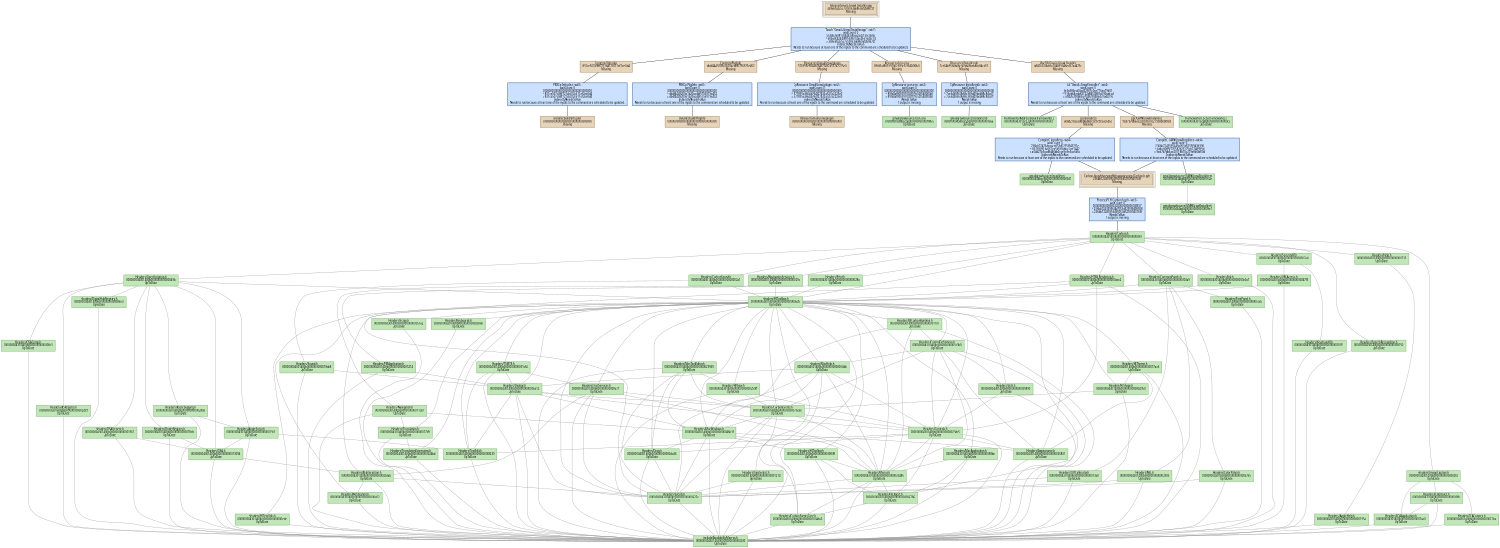 digraph Installer {
   size = "10.000000,8.500000";
   concentrate = false;

   node [ shape = box, style = filled, color = "0.3 0.5 0.6", fillcolor = "0.3 0.2 0.9", fontname = "Monaco", fontsize = "9" ];
   n00001 [ label = "Release/Gmail+Growl Installer.app\n358e6fa2c5c7c59053de860af2b8672f\nMissing", color = "0.1 0.5 0.5", fillcolor = "0.1 0.2 0.9", peripheries = 3 ];
   n00002 [ label = "Contents/Info.plist\n831ce507a98f721cb412c611ef2ee0d4\nMissing", color = "0.1 0.5 0.5", fillcolor = "0.1 0.2 0.9" ];
   n00003 [ label = "Installer.build/Info.plist\n00000000000000000000000000000000\nMissing", color = "0.1 0.5 0.5", fillcolor = "0.1 0.2 0.9" ];
   n00004 [ label = "Contents/PkgInfo\ndbdf4449209a1b20acdbf5756979e452\nMissing", color = "0.1 0.5 0.5", fillcolor = "0.1 0.2 0.9" ];
   n00005 [ label = "Installer.build/PkgInfo\n00000000000000000000000000000000\nMissing", color = "0.1 0.5 0.5", fillcolor = "0.1 0.2 0.9" ];
   n00006 [ label = "Resources/GmailGrowl.plugin\n571895e3664b764f27432a527a2225e0\nMissing", color = "0.1 0.5 0.5", fillcolor = "0.1 0.2 0.9" ];
   n00007 [ label = "Release/GmailGrowl.plugin\n00000000000000000000000000000000\nMissing", color = "0.1 0.5 0.5", fillcolor = "0.1 0.2 0.9" ];
   n00008 [ label = "Resources/icon.icns\n89fd3af805997002f1f9c52f5400f0b0\nMissing", color = "0.1 0.5 0.5", fillcolor = "0.1 0.2 0.9" ];
   n00009 [ label = "gmailgrowlsource/icon.icns\n00000000434bce5b0000000000009865\nUpToDate" ];
   n00010 [ label = "Resources/Installer.nib\n7ce64b9560b68c369d49beb88c84cd11\nMissing", color = "0.1 0.5 0.5", fillcolor = "0.1 0.2 0.9" ];
   n00011 [ label = "gmailgrowlsource/Installer.nib\n00000000434bce5b00000000000000aa\nUpToDate" ];
   n00012 [ label = "ppc/installer.o\na04d27b5cad8d46bb0cce9e9e5ac6b5c\nMissing", color = "0.1 0.5 0.5", fillcolor = "0.1 0.2 0.9" ];
   n00013 [ label = "Headers/Carbon.h\n000000004301400b0000000000000589\nUpToDate" ];
   n00014 [ label = "Carbon-biapzhhaevotqfbfcvwpapcynxgs/Carbon.h.gch\n236bb72435956495053d5255f943765f\nMissing", color = "0.1 0.5 0.5", fillcolor = "0.1 0.2 0.9", peripheries = 3 ];
   n00015 [ label = "gmailgrowlsource/installer.m\n00000000434bce5b0000000000000941\nUpToDate" ];
   n00016 [ label = "ppc/GMNGrowlInstaller.o\n9ed7b7db6ae20118b70c279e8b0bf00d\nMissing", color = "0.1 0.5 0.5", fillcolor = "0.1 0.2 0.9" ];
   n00017 [ label = "gmailgrowlsource/GMNGrowlInstaller.m\n00000000434bd04f000000000000162e\nUpToDate" ];
   n00018 [ label = "MacOS/Gmail+Growl Installer\naff426200bb9a704839048ed37ad479c\nMissing", color = "0.1 0.5 0.5", fillcolor = "0.1 0.2 0.9" ];
   n00019 [ label = "Frameworks/Cocoa.framework[C]\n0000000043013e4800000000000000cc\nUpToDate" ];
   n00020 [ label = "Frameworks/AddressBook.framework[C]\n0000000043013e1200000000000000cc\nUpToDate" ];
   n00021 [ label = "Headers/HIToolbox.h\n000000004301400b0000000000000a35\nUpToDate" ];
   n00022 [ label = "Headers/CarbonSound.h\n000000004301400b00000000000002a1\nUpToDate" ];
   n00023 [ label = "Headers/OpenScripting.h\n000000004301400b000000000000049b\nUpToDate" ];
   n00024 [ label = "Headers/Print.h\n000000004301400b000000000000028a\nUpToDate" ];
   n00025 [ label = "Headers/NavigationServices.h\n000000004301400b000000000000029c\nUpToDate" ];
   n00026 [ label = "Headers/CommonPanels.h\n000000004301400b00000000000003a9\nUpToDate" ];
   n00027 [ label = "Headers/HTMLRendering.h\n000000004301400b000000000000aec2\nUpToDate" ];
   n00028 [ label = "Headers/SpeechRecognition.h\n000000004301400b0000000000008150\nUpToDate" ];
   n00029 [ label = "Headers/SecurityHI.h\n000000004301400b00000000000002a4\nUpToDate" ];
   n00030 [ label = "Headers/Ink.h\n000000004301400b000000000000c0a7\nUpToDate" ];
   n00031 [ label = "Headers/Help.h\n000000004301400b0000000000000233\nUpToDate" ];
   n00032 [ label = "Headers/ImageCapture.h\n000000004301400b00000000000002f4\nUpToDate" ];
   n00033 [ label = "Headers/HIObject.h\n000000004301400b0000000000006786\nUpToDate" ];
   n00034 [ label = "Headers/HIToolbar.h\n000000004301400b000000000000f6f9\nUpToDate" ];
   n00035 [ label = "Headers/HIView.h\n000000004301400b00000000000259ff\nUpToDate" ];
   n00036 [ label = "Headers/HITextUtils.h\n000000004301400b0000000000000ede\nUpToDate" ];
   n00037 [ label = "Headers/HIShape.h\n000000004301400b0000000000004950\nUpToDate" ];
   n00038 [ label = "Headers/Events.h\n000000004301400b000000000000625e\nUpToDate" ];
   n00039 [ label = "Headers/Notification.h\n000000004301400b0000000000000e02\nUpToDate" ];
   n00040 [ label = "Headers/Drag.h\n000000004301400b000000000000da36\nUpToDate" ];
   n00041 [ label = "Headers/Controls.h\n000000004301400b0000000000023dc5\nUpToDate" ];
   n00042 [ label = "Headers/Appearance.h\n000000004301400b0000000000025831\nUpToDate" ];
   n00043 [ label = "Headers/HITheme.h\n000000004301400b0000000000017ac6\nUpToDate" ];
   n00044 [ label = "Headers/MacWindows.h\n000000004301400b0000000000046b3f\nUpToDate" ];
   n00045 [ label = "Headers/TextEdit.h\n000000004301400b000000000000f239\nUpToDate" ];
   n00046 [ label = "Headers/Menus.h\n000000004301400b0000000000033485\nUpToDate" ];
   n00047 [ label = "Headers/Dialogs.h\n000000004301400b000000000000ee12\nUpToDate" ];
   n00048 [ label = "Headers/Lists.h\n000000004301400b0000000000009890\nUpToDate" ];
   n00049 [ label = "Headers/CarbonEventsCore.h\n000000004301400b0000000000014da0\nUpToDate" ];
   n00050 [ label = "Headers/CarbonEvents.h\n000000004301400b0000000000076c6e\nUpToDate" ];
   n00051 [ label = "Headers/TextServices.h\n000000004301400b000000000000e711\nUpToDate" ];
   n00052 [ label = "Headers/Scrap.h\n000000004301400b00000000000051a2\nUpToDate" ];
   n00053 [ label = "Headers/MacTextEditor.h\n000000004301400b0000000000029969\nUpToDate" ];
   n00054 [ label = "Headers/MacHelp.h\n000000004301400b00000000000063db\nUpToDate" ];
   n00055 [ label = "Headers/ControlDefinitions.h\n000000004301400b000000000003c3b0\nUpToDate" ];
   n00056 [ label = "Headers/TSMTE.h\n000000004301400b0000000000001cf4\nUpToDate" ];
   n00057 [ label = "Headers/TranslationExtensions.h\n000000004301400b00000000000024bd\nUpToDate" ];
   n00058 [ label = "Headers/Translation.h\n000000004301400b00000000000027d9\nUpToDate" ];
   n00059 [ label = "Headers/AEInteraction.h\n000000004301400b0000000000002dab\nUpToDate" ];
   n00060 [ label = "Headers/TypeSelect.h\n000000004301400b0000000000001214\nUpToDate" ];
   n00061 [ label = "Headers/MacApplication.h\n000000004301400b00000000000058be\nUpToDate" ];
   n00062 [ label = "Headers/Keyboards.h\n000000004301400b0000000000003860\nUpToDate" ];
   n00063 [ label = "Headers/IBCarbonRuntime.h\n000000004301400b0000000000001107\nUpToDate" ];
   n00064 [ label = "include/AvailabilityMacros.h\n00000000430140290000000000003200\nUpToDate" ];
   n00065 [ label = "Headers/Sound.h\n000000004301400b0000000000018dc8\nUpToDate" ];
   n00066 [ label = "Headers/OSA.h\n000000004301400b0000000000013094\nUpToDate" ];
   n00067 [ label = "Headers/OSAComp.h\n000000004301400b00000000000008c3\nUpToDate" ];
   n00068 [ label = "Headers/OSAGeneric.h\n000000004301400b0000000000001361\nUpToDate" ];
   n00069 [ label = "Headers/AppleScript.h\n000000004301400b00000000000019c1\nUpToDate" ];
   n00070 [ label = "Headers/ASDebugging.h\n000000004301400b000000000000240a\nUpToDate" ];
   n00071 [ label = "Headers/ASRegistry.h\n000000004301400b0000000000002de9\nUpToDate" ];
   n00072 [ label = "Headers/FinderRegistry.h\n000000004301400b00000000000078eb\nUpToDate" ];
   n00073 [ label = "Headers/DigitalHubRegistry.h\n000000004301400b00000000000006e3\nUpToDate" ];
   n00074 [ label = "Headers/PMApplication.h\n000000004301400b0000000000005214\nUpToDate" ];
   n00075 [ label = "Headers/Navigation.h\n000000004301400b0000000000011c47\nUpToDate" ];
   n00076 [ label = "Headers/ColorPicker.h\n000000004301400b0000000000003765\nUpToDate" ];
   n00077 [ label = "Headers/CMCalibrator.h\n000000004301400b00000000000013e0\nUpToDate" ];
   n00078 [ label = "Headers/NSL.h\n000000004301400b0000000000002903\nUpToDate" ];
   n00079 [ label = "Headers/FontPanel.h\n000000004301400b0000000000005ce5\nUpToDate" ];
   n00080 [ label = "Headers/KeychainHI.h\n000000004301400b0000000000002091\nUpToDate" ];
   n00081 [ label = "Headers/URLAccess.h\n000000004301400b00000000000047f3\nUpToDate" ];
   n00082 [ label = "Headers/AppleHelp.h\n000000004301400b000000000000195a\nUpToDate" ];
   n00083 [ label = "Headers/ICAApplication.h\n000000004301400b0000000000007aa0\nUpToDate" ];
   n00084 [ label = "Headers/ICADevice.h\n000000004301400b0000000000000ffc\nUpToDate" ];
   n00085 [ label = "Headers/ICACamera.h\n000000004301400b00000000000012ba\nUpToDate" ];
   n00086 [ label = "gmailgrowlsource/GMNGrowlInstaller.h\n00000000434bd04000000000000009e1\nUpToDate" ];

   node [ shape = box, style = "filled,bold", color = "0.7 0.5 0.7", fillcolor = "0.7 0.2 1.0", fontname = "Monaco", fontsize = "9" ];
   c00001 [ label = "PBXCp Info.plist <wt:0>\nwaitCount: 0\n00000000000000000000000000000000\n^ 831ce507a98f721cb412c611ef2ee0d4\n= 831ce507a98f721cb412c611ef2ee0d4\nIndirectlyNeedsToRun\nNeeds to run because at least one of the inputs to the command are scheduled to be updated.", color = "0.6 0.5 0.7", fillcolor = "0.6 0.2 1.0" ];
   c00002 [ label = "PBXCp PkgInfo <wt:0>\nwaitCount: 0\n00000000000000000000000000000000\n^ dbdf4449209a1b20acdbf5756979e452\n= dbdf4449209a1b20acdbf5756979e452\nIndirectlyNeedsToRun\nNeeds to run because at least one of the inputs to the command are scheduled to be updated.", color = "0.6 0.5 0.7", fillcolor = "0.6 0.2 1.0" ];
   c00003 [ label = "CpResource GmailGrowl.plugin <wt:2>\nwaitCount: 0\n00000000000000000000000000000000\n^ 571895e3664b764f27432a527a2225e0\n= 571895e3664b764f27432a527a2225e0\nIndirectlyNeedsToRun\nNeeds to run because at least one of the inputs to the command are scheduled to be updated.", color = "0.6 0.5 0.7", fillcolor = "0.6 0.2 1.0" ];
   c00004 [ label = "CpResource icon.icns <wt:2>\nwaitCount: 0\n00000000000000000000000000000000\n^ 89fd3af805997002f1f9c52f5400f0b0\n= 89fd3af805997002f1f9c52f5400f0b0\nNeedsToRun\n1 output is missing", color = "0.6 0.5 0.7", fillcolor = "0.6 0.2 1.0" ];
   c00005 [ label = "CpResource Installer.nib <wt:2>\nwaitCount: 0\n00000000000000000000000000000000\n^ 7ce64b9560b68c369d49beb88c84cd11\n= 7ce64b9560b68c369d49beb88c84cd11\nNeedsToRun\n1 output is missing", color = "0.6 0.5 0.7", fillcolor = "0.6 0.2 1.0" ];
   c00006 [ label = "CompileC installer.o <wt:4>\nwaitCount: 0\n236bb72476deaace053d5255f9437f1e\n^ 83269091bc067ea5b5f1bbbc1cef1442\n= a04d27b5cad8d46bb0cce9e9e5ac6b5c\nIndirectlyNeedsToRun\nNeeds to run because at least one of the inputs to the command are scheduled to be updated.", color = "0.6 0.5 0.7", fillcolor = "0.6 0.2 1.0" ];
   c00007 [ label = "ProcessPCH Carbon.h.gch <wt:3>\nwaitCount: 0\n0000000000000022000000000003f357\n^ 236bb724359564b7053d5255f9408508\n= 236bb72435956495053d5255f943765f\nNeedsToRun\n1 output is missing", color = "0.6 0.5 0.7", fillcolor = "0.6 0.2 1.0" ];
   c00008 [ label = "CompileC GMNGrowlInstaller.o <wt:4>\nwaitCount: 0\n236bb7243595649a053d5255f9436990\n^ bdbc00ff5f776582b23175cb7248999d\n= 9ed7b7db6ae20118b70c279e8b0bf00d\nIndirectlyNeedsToRun\nNeeds to run because at least one of the inputs to the command are scheduled to be updated.", color = "0.6 0.5 0.7", fillcolor = "0.6 0.2 1.0" ];
   c00009 [ label = "Ld \"Gmail+Growl Installer\" <wt:4>\nwaitCount: 0\n3e9a906ea03ad52907c0ce776ea79b51\n^ 916eb64eab83722d8450869a590adccd\n= aff426200bb9a704839048ed37ad479c\nIndirectlyNeedsToRun\nNeeds to run because at least one of the inputs to the command are scheduled to be updated.", color = "0.6 0.5 0.7", fillcolor = "0.6 0.2 1.0" ];
   c00010 [ label = "Touch \"Gmail+Growl Installer.app\" <wt:7>\nwaitCount: 0\n553463e081c84443d0aa2a4c135c5b5b\n^ 60ba0c42440f81d38374ac46e1e43c74\n= 358e6fa2c5c7c59053de860af2b8672f\nIndirectlyNeedsToRun\nNeeds to run because at least one of the inputs to the command are scheduled to be updated.", color = "0.6 0.5 0.7", fillcolor = "0.6 0.2 1.0" ];

   edge [ style = solid, color = black, arrowhead = none, arrowtail = normal ];
   n00001 -> { c00010 };
   n00002 -> { c00001 };
   n00004 -> { c00002 };
   n00006 -> { c00003 };
   n00008 -> { c00004 };
   n00010 -> { c00005 };
   n00012 -> { c00006 };
   n00014 -> { c00007 };
   n00016 -> { c00008 };
   n00018 -> { c00009 };
   c00001 -> { n00003 };
   c00002 -> { n00005 n00005 };
   c00003 -> { n00007 n00007 };
   c00004 -> { n00009 n00009 };
   c00005 -> { n00011 n00011 };
   c00006 -> { n00014 n00015 };
   c00007 -> { n00013 };
   c00008 -> { n00014 n00017 };
   c00009 -> { n00012 n00016 n00019 n00020 };
   c00010 -> { n00002 n00004 n00006 n00008 n00010 n00018 };

   edge [ style = solid, color = gray60, arrowhead = none, arrowtail = normal ];
   n00013 -> { n00021 n00022 n00023 n00024 n00025 n00026 n00027 n00028 n00029 n00030 n00031 n00032 };
   n00017 -> { n00086 };
   n00021 -> { n00033 n00034 n00035 n00036 n00037 n00038 n00039 n00040 n00041 n00042 n00043 n00044 n00045 n00046 n00047 n00048 n00049 n00050 n00051 n00052 n00053 n00054 n00055 n00056 n00057 n00058 n00059 n00060 n00061 n00062 n00063 };
   n00022 -> { n00021 n00065 };
   n00023 -> { n00021 n00066 n00067 n00068 n00069 n00070 n00071 n00072 n00073 };
   n00024 -> { n00021 n00074 };
   n00025 -> { n00021 n00075 };
   n00026 -> { n00021 n00076 n00077 n00078 n00079 };
   n00027 -> { n00038 n00041 n00021 n00064 };
   n00028 -> { n00064 };
   n00029 -> { n00080 n00081 };
   n00030 -> { n00021 n00064 };
   n00031 -> { n00082 };
   n00032 -> { n00083 n00084 n00085 };
   n00033 -> { n00049 n00064 };
   n00034 -> { n00033 n00046 n00064 };
   n00035 -> { n00041 n00050 n00064 };
   n00036 -> { n00064 };
   n00037 -> { n00050 n00064 };
   n00038 -> { n00064 };
   n00039 -> { n00064 };
   n00040 -> { n00038 n00064 };
   n00041 -> { n00042 n00033 n00046 n00045 n00040 n00064 };
   n00042 -> { n00064 };
   n00043 -> { n00042 n00037 n00064 };
   n00044 -> { n00042 n00040 n00038 n00046 n00034 n00064 };
   n00045 -> { n00064 };
   n00046 -> { n00049 n00038 n00033 n00064 };
   n00047 -> { n00038 n00044 n00045 n00041 n00050 n00064 };
   n00048 -> { n00041 n00064 };
   n00049 -> { n00064 };
   n00050 -> { n00049 n00038 n00046 n00041 n00044 n00064 };
   n00051 -> { n00038 n00046 n00059 n00050 n00064 };
   n00052 -> { n00064 };
   n00053 -> { n00040 n00044 n00038 n00050 n00035 n00064 };
   n00054 -> { n00041 n00047 n00038 n00044 n00046 n00064 };
   n00055 -> { n00042 n00050 n00041 n00048 n00054 n00046 n00064 };
   n00056 -> { n00045 n00047 n00051 n00064 };
   n00057 -> { n00064 };
   n00058 -> { n00057 n00064 };
   n00059 -> { n00039 n00038 n00064 };
   n00060 -> { n00038 n00064 };
   n00061 -> { n00046 n00033 n00064 };
   n00062 -> { n00064 };
   n00063 -> { n00044 n00046 n00055 n00064 };
   n00065 -> { n00047 n00064 };
   n00066 -> { n00059 n00064 };
   n00067 -> { n00064 };
   n00068 -> { n00066 n00064 };
   n00069 -> { n00066 n00045 n00064 };
   n00070 -> { n00069 n00064 };
   n00071 -> { n00064 };
   n00072 -> { n00066 n00064 };
   n00073 -> { n00064 };
   n00074 -> { n00047 n00064 };
   n00075 -> { n00058 n00044 n00064 };
   n00076 -> { n00038 n00064 };
   n00077 -> { n00038 n00064 };
   n00078 -> { n00038 n00064 };
   n00079 -> { n00064 };
   n00080 -> { n00064 };
   n00081 -> { n00021 n00064 };
   n00082 -> { n00064 };
   n00083 -> { n00064 };
   n00084 -> { n00083 n00064 };
   n00085 -> { n00064 };
}
